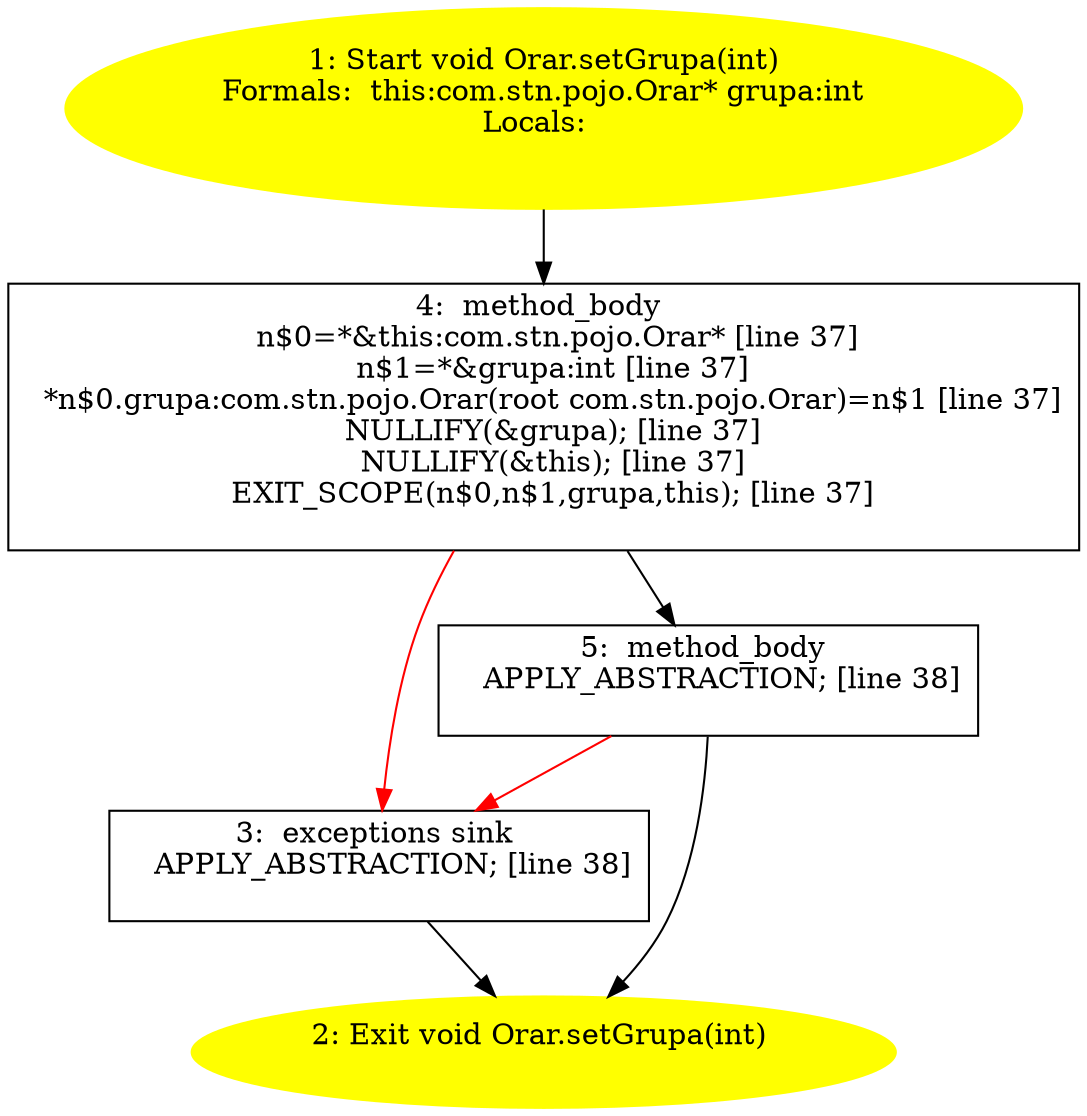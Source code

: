 /* @generated */
digraph cfg {
"com.stn.pojo.Orar.setGrupa(int):void.86c6cc0611ee18654099918e44d31855_1" [label="1: Start void Orar.setGrupa(int)\nFormals:  this:com.stn.pojo.Orar* grupa:int\nLocals:  \n  " color=yellow style=filled]
	

	 "com.stn.pojo.Orar.setGrupa(int):void.86c6cc0611ee18654099918e44d31855_1" -> "com.stn.pojo.Orar.setGrupa(int):void.86c6cc0611ee18654099918e44d31855_4" ;
"com.stn.pojo.Orar.setGrupa(int):void.86c6cc0611ee18654099918e44d31855_2" [label="2: Exit void Orar.setGrupa(int) \n  " color=yellow style=filled]
	

"com.stn.pojo.Orar.setGrupa(int):void.86c6cc0611ee18654099918e44d31855_3" [label="3:  exceptions sink \n   APPLY_ABSTRACTION; [line 38]\n " shape="box"]
	

	 "com.stn.pojo.Orar.setGrupa(int):void.86c6cc0611ee18654099918e44d31855_3" -> "com.stn.pojo.Orar.setGrupa(int):void.86c6cc0611ee18654099918e44d31855_2" ;
"com.stn.pojo.Orar.setGrupa(int):void.86c6cc0611ee18654099918e44d31855_4" [label="4:  method_body \n   n$0=*&this:com.stn.pojo.Orar* [line 37]\n  n$1=*&grupa:int [line 37]\n  *n$0.grupa:com.stn.pojo.Orar(root com.stn.pojo.Orar)=n$1 [line 37]\n  NULLIFY(&grupa); [line 37]\n  NULLIFY(&this); [line 37]\n  EXIT_SCOPE(n$0,n$1,grupa,this); [line 37]\n " shape="box"]
	

	 "com.stn.pojo.Orar.setGrupa(int):void.86c6cc0611ee18654099918e44d31855_4" -> "com.stn.pojo.Orar.setGrupa(int):void.86c6cc0611ee18654099918e44d31855_5" ;
	 "com.stn.pojo.Orar.setGrupa(int):void.86c6cc0611ee18654099918e44d31855_4" -> "com.stn.pojo.Orar.setGrupa(int):void.86c6cc0611ee18654099918e44d31855_3" [color="red" ];
"com.stn.pojo.Orar.setGrupa(int):void.86c6cc0611ee18654099918e44d31855_5" [label="5:  method_body \n   APPLY_ABSTRACTION; [line 38]\n " shape="box"]
	

	 "com.stn.pojo.Orar.setGrupa(int):void.86c6cc0611ee18654099918e44d31855_5" -> "com.stn.pojo.Orar.setGrupa(int):void.86c6cc0611ee18654099918e44d31855_2" ;
	 "com.stn.pojo.Orar.setGrupa(int):void.86c6cc0611ee18654099918e44d31855_5" -> "com.stn.pojo.Orar.setGrupa(int):void.86c6cc0611ee18654099918e44d31855_3" [color="red" ];
}
